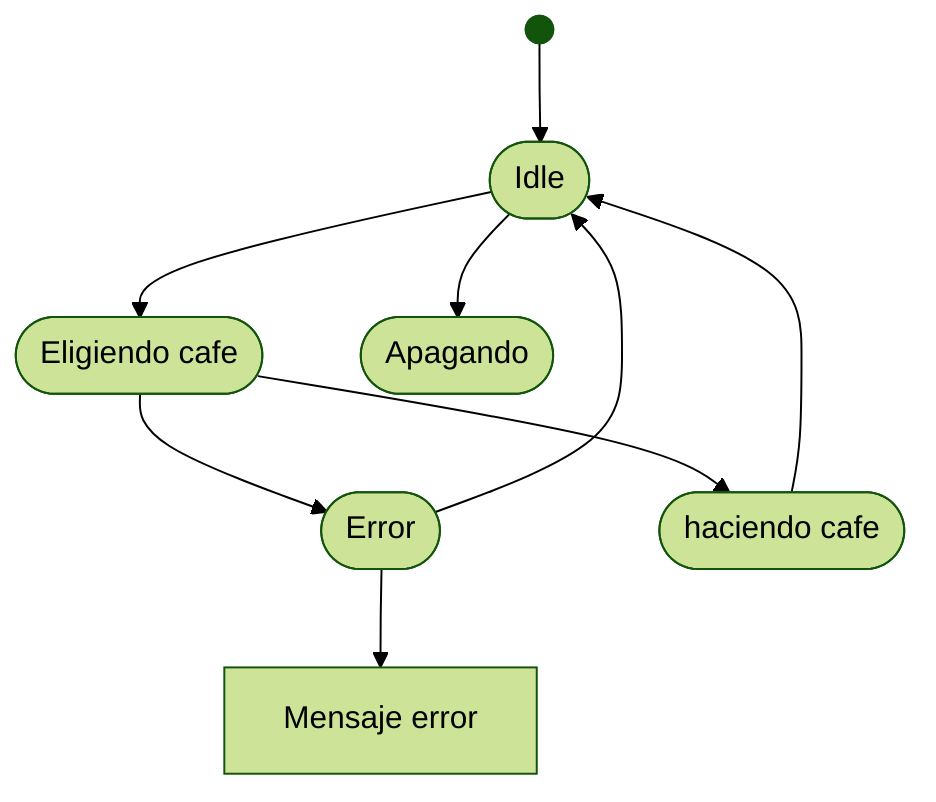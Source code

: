 ---
config:
  theme: forest
  layout: dagre
---
flowchart TB
    n2["Filled Circle"] --> n1(["Idle"])
    n1 --> n5(["Eligiendo cafe"])
    n7(["Error"]) --> n8["Mensaje error"] & n1
    n9(["haciendo cafe"]) --> n1
    n5 --> n9 & n7
    n1 --> n10(["Apagando"])
    n2@{ shape: f-circ}
    n8@{ shape: rect}